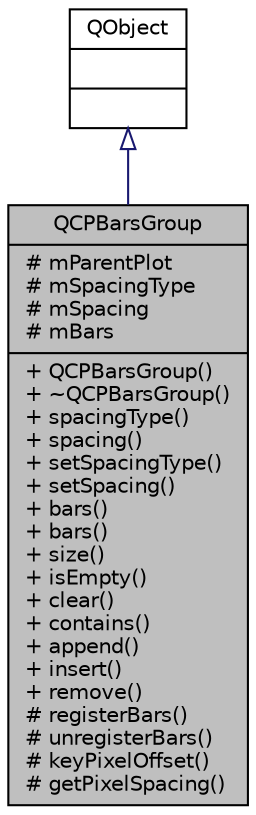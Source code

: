 digraph "QCPBarsGroup"
{
 // LATEX_PDF_SIZE
  edge [fontname="Helvetica",fontsize="10",labelfontname="Helvetica",labelfontsize="10"];
  node [fontname="Helvetica",fontsize="10",shape=record];
  Node1 [label="{QCPBarsGroup\n|# mParentPlot\l# mSpacingType\l# mSpacing\l# mBars\l|+ QCPBarsGroup()\l+ ~QCPBarsGroup()\l+ spacingType()\l+ spacing()\l+ setSpacingType()\l+ setSpacing()\l+ bars()\l+ bars()\l+ size()\l+ isEmpty()\l+ clear()\l+ contains()\l+ append()\l+ insert()\l+ remove()\l# registerBars()\l# unregisterBars()\l# keyPixelOffset()\l# getPixelSpacing()\l}",height=0.2,width=0.4,color="black", fillcolor="grey75", style="filled", fontcolor="black",tooltip="Groups multiple QCPBars together so they appear side by side."];
  Node2 -> Node1 [dir="back",color="midnightblue",fontsize="10",style="solid",arrowtail="onormal",fontname="Helvetica"];
  Node2 [label="{QObject\n||}",height=0.2,width=0.4,color="black", fillcolor="white", style="filled",URL="$classQObject.html",tooltip=" "];
}
